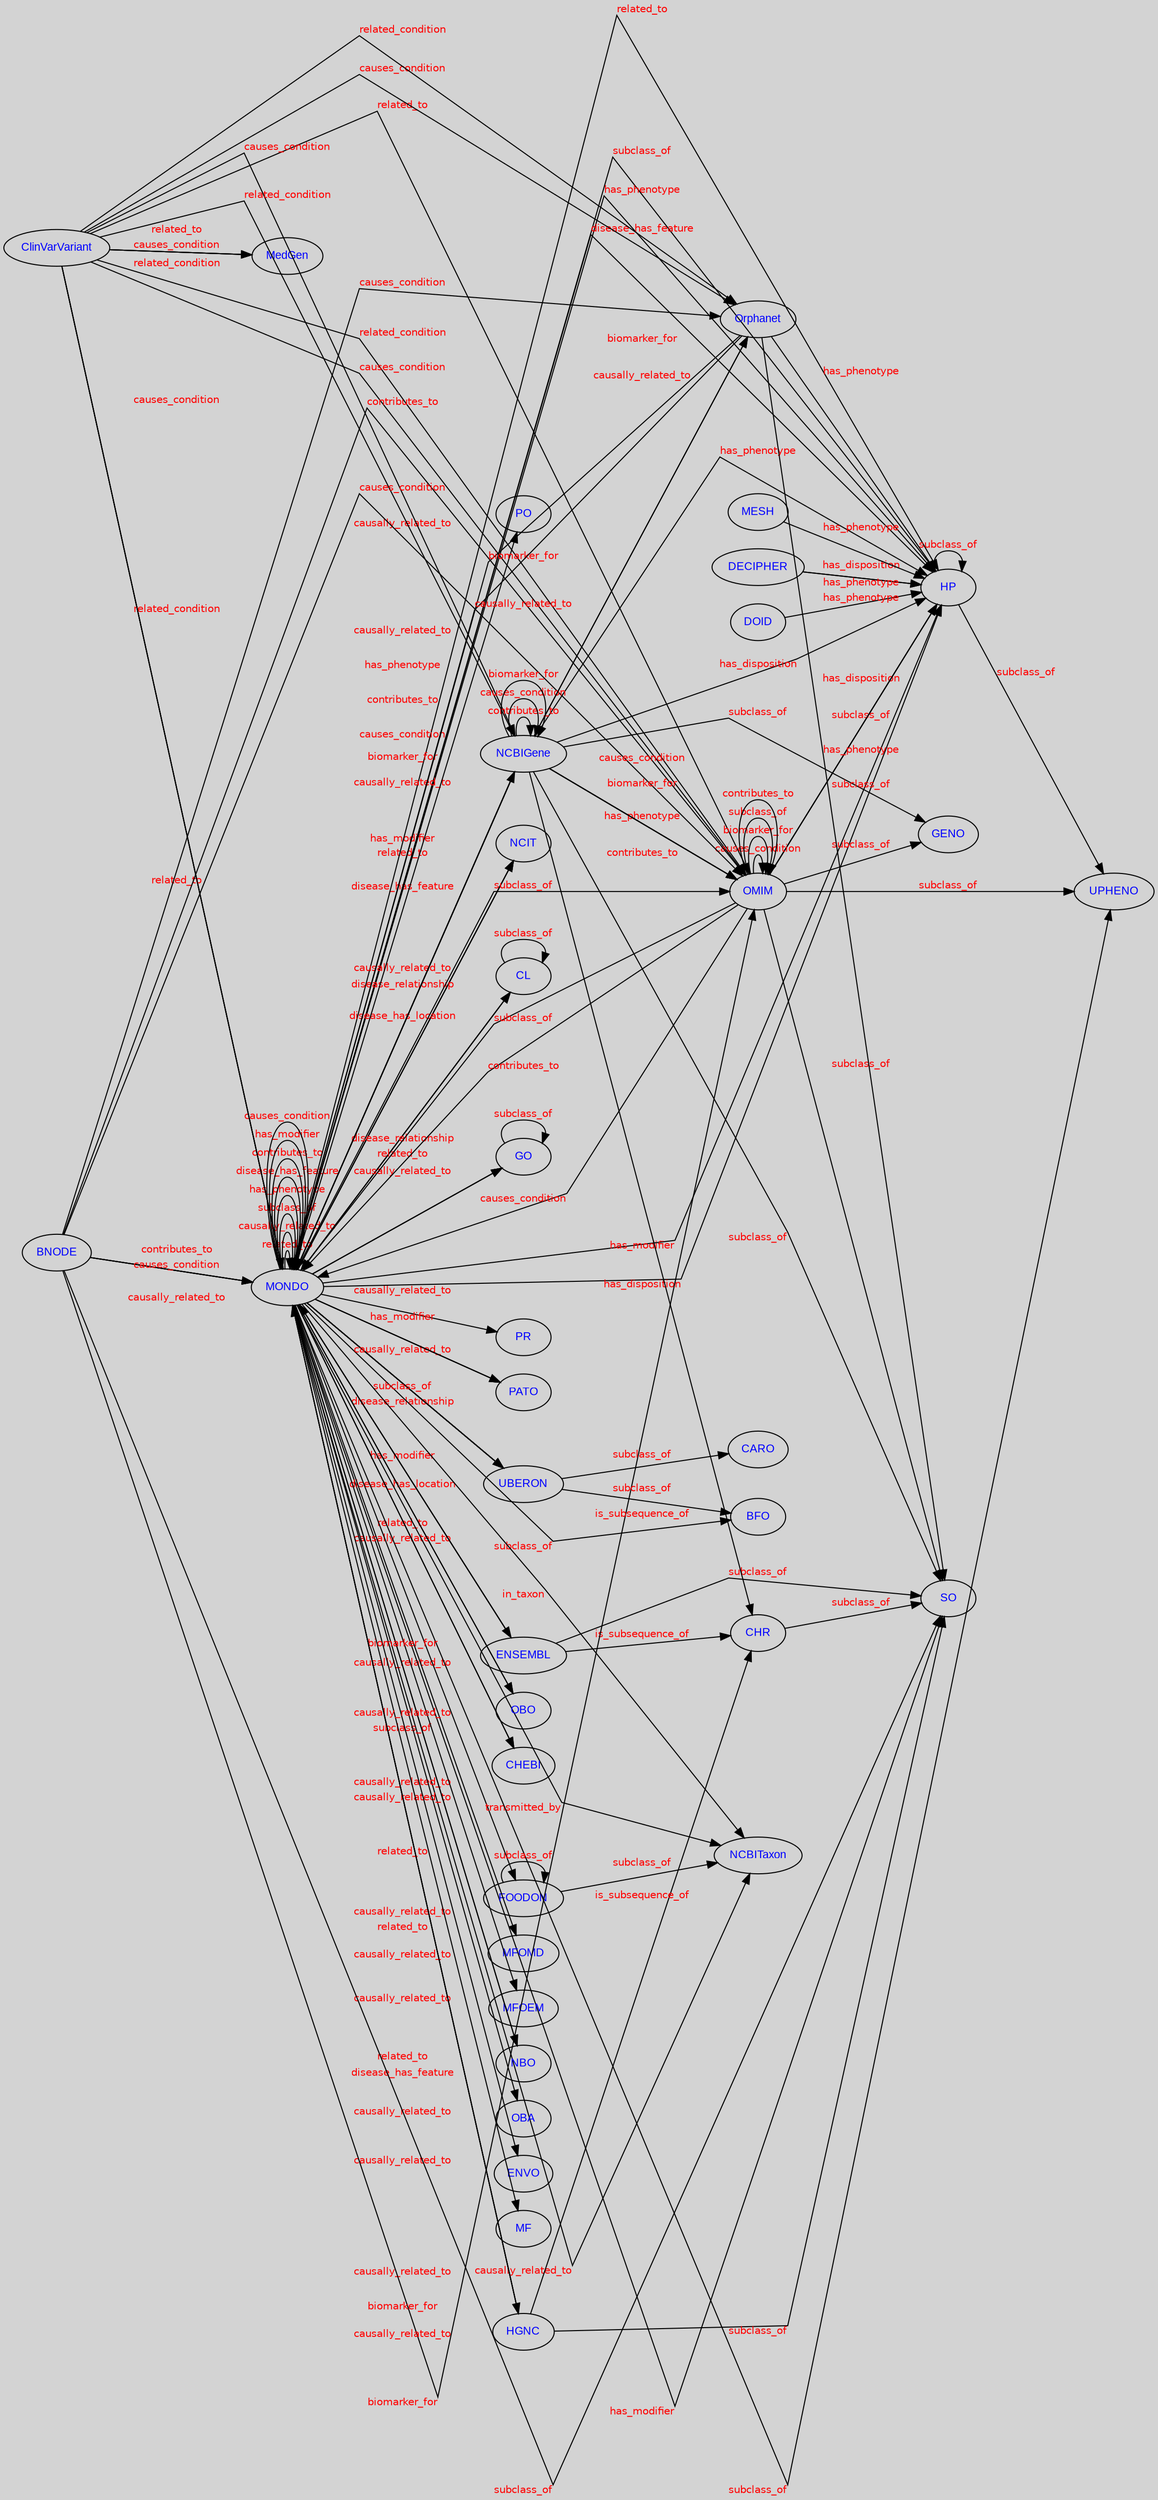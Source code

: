 digraph{
graph [ bgcolor=lightgray, fontname=Arial, fontcolor=blue, 
                         fontsize=12 ];

                 node [ fontname=Arial, fontcolor=blue, fontsize=11];

                 edge [ fontname=Helvetica, fontcolor=red, fontsize=10, labeldistance=2, labelangle=-50 ];

    splines="FALSE";

    rankdir="LR";
	"MONDO" -> "NCIT" [label="related_to"]
	"ClinVarVariant" -> "MONDO" [label="related_condition"]
	"MONDO" -> "HP" [label="has_modifier"]
	"CL" -> "CL" [label="subclass_of"]
	"ENSEMBL" -> "MONDO" [label="causally_related_to"]
	"OMIM" -> "HP" [label="has_disposition"]
	"OMIM" -> "GENO" [label="subclass_of"]
	"ClinVarVariant" -> "MedGen" [label="causes_condition"]
	"DECIPHER" -> "HP" [label="has_disposition"]
	"ClinVarVariant" -> "MONDO" [label="related_to"]
	"MONDO" -> "HP" [label="has_disposition"]
	"BNODE" -> "OMIM" [label="contributes_to"]
	"OMIM" -> "OMIM" [label="causes_condition"]
	"BNODE" -> "MONDO" [label="causally_related_to"]
	"MONDO" -> "GO" [label="related_to"]
	"OMIM" -> "OMIM" [label="biomarker_for"]
	"NCBIGene" -> "MONDO" [label="causally_related_to"]
	"MONDO" -> "MONDO" [label="related_to"]
	"ClinVarVariant" -> "OMIM" [label="related_condition"]
	"MONDO" -> "SO" [label="has_modifier"]
	"UBERON" -> "BFO" [label="subclass_of"]
	"MONDO" -> "PR" [label="causally_related_to"]
	"MONDO" -> "PATO" [label="causally_related_to"]
	"FOODON" -> "NCBITaxon" [label="subclass_of"]
	"HGNC" -> "MONDO" [label="biomarker_for"]
	"FOODON" -> "FOODON" [label="subclass_of"]
	"MONDO" -> "OBO" [label="causally_related_to"]
	"BNODE" -> "OMIM" [label="causes_condition"]
	"MONDO" -> "OBO" [label="subclass_of"]
	"MONDO" -> "UBERON" [label="related_to"]
	"ClinVarVariant" -> "OMIM" [label="related_to"]
	"MONDO" -> "PATO" [label="subclass_of"]
	"ENSEMBL" -> "SO" [label="subclass_of"]
	"OMIM" -> "MONDO" [label="subclass_of"]
	"Orphanet" -> "MONDO" [label="biomarker_for"]
	"BNODE" -> "OMIM" [label="biomarker_for"]
	"NCBIGene" -> "MONDO" [label="has_phenotype"]
	"ClinVarVariant" -> "MedGen" [label="related_condition"]
	"ClinVarVariant" -> "Orphanet" [label="causes_condition"]
	"MONDO" -> "CHEBI" [label="related_to"]
	"OMIM" -> "UPHENO" [label="subclass_of"]
	"MONDO" -> "MFOMD" [label="related_to"]
	"MONDO" -> "NCBITaxon" [label="causally_related_to"]
	"MONDO" -> "MFOEM" [label="causally_related_to"]
	"MONDO" -> "HP" [label="related_to"]
	"NCBIGene" -> "GENO" [label="subclass_of"]
	"ClinVarVariant" -> "MedGen" [label="related_to"]
	"HP" -> "HP" [label="subclass_of"]
	"MONDO" -> "MONDO" [label="causally_related_to"]
	"BNODE" -> "Orphanet" [label="causes_condition"]
	"HP" -> "UPHENO" [label="subclass_of"]
	"MONDO" -> "GO" [label="causally_related_to"]
	"NCBIGene" -> "Orphanet" [label="biomarker_for"]
	"MONDO" -> "MONDO" [label="subclass_of"]
	"NCBIGene" -> "OMIM" [label="has_phenotype"]
	"MONDO" -> "NBO" [label="related_to"]
	"ClinVarVariant" -> "Orphanet" [label="related_condition"]
	"ClinVarVariant" -> "NCBIGene" [label="causes_condition"]
	"MONDO" -> "UBERON" [label="causally_related_to"]
	"BNODE" -> "MONDO" [label="contributes_to"]
	"MONDO" -> "FOODON" [label="causally_related_to"]
	"MONDO" -> "BFO" [label="subclass_of"]
	"NCBIGene" -> "HP" [label="has_phenotype"]
	"MONDO" -> "NCBITaxon" [label="in_taxon"]
	"MONDO" -> "CL" [label="causally_related_to"]
	"DOID" -> "HP" [label="has_phenotype"]
	"NCBIGene" -> "MONDO" [label="contributes_to"]
	"MONDO" -> "OMIM" [label="subclass_of"]
	"NCBIGene" -> "NCBIGene" [label="contributes_to"]
	"NCBIGene" -> "CHR" [label="is_subsequence_of"]
	"MONDO" -> "MONDO" [label="has_phenotype"]
	"MONDO" -> "CHEBI" [label="causally_related_to"]
	"OMIM" -> "HP" [label="subclass_of"]
	"Orphanet" -> "HP" [label="has_phenotype"]
	"BNODE" -> "MONDO" [label="causes_condition"]
	"ENSEMBL" -> "MONDO" [label="biomarker_for"]
	"OMIM" -> "OMIM" [label="subclass_of"]
	"MONDO" -> "NCBITaxon" [label="transmitted_by"]
	"OMIM" -> "MONDO" [label="contributes_to"]
	"MONDO" -> "HP" [label="subclass_of"]
	"MONDO" -> "NCIT" [label="disease_has_feature"]
	"MONDO" -> "HGNC" [label="causally_related_to"]
	"ClinVarVariant" -> "NCBIGene" [label="related_condition"]
	"NCBIGene" -> "OMIM" [label="contributes_to"]
	"ENSEMBL" -> "CHR" [label="is_subsequence_of"]
	"HGNC" -> "MONDO" [label="causally_related_to"]
	"NCBIGene" -> "MONDO" [label="causes_condition"]
	"OMIM" -> "HP" [label="has_phenotype"]
	"NCBIGene" -> "NCBIGene" [label="causes_condition"]
	"MONDO" -> "PATO" [label="has_modifier"]
	"MONDO" -> "HP" [label="has_phenotype"]
	"CHR" -> "SO" [label="subclass_of"]
	"NCBIGene" -> "MONDO" [label="biomarker_for"]
	"MONDO" -> "ENSEMBL" [label="causally_related_to"]
	"DECIPHER" -> "HP" [label="has_phenotype"]
	"MONDO" -> "NCIT" [label="has_modifier"]
	"MONDO" -> "MONDO" [label="disease_has_feature"]
	"Orphanet" -> "MONDO" [label="causally_related_to"]
	"OMIM" -> "MONDO" [label="causes_condition"]
	"MONDO" -> "GO" [label="disease_relationship"]
	"MONDO" -> "NBO" [label="causally_related_to"]
	"NCBIGene" -> "NCBIGene" [label="biomarker_for"]
	"NCBIGene" -> "OMIM" [label="causes_condition"]
	"MONDO" -> "UBERON" [label="disease_relationship"]
	"MONDO" -> "OBA" [label="disease_has_feature"]
	"MONDO" -> "MONDO" [label="contributes_to"]
	"Orphanet" -> "SO" [label="subclass_of"]
	"MONDO" -> "CL" [label="disease_relationship"]
	"MONDO" -> "ENVO" [label="causally_related_to"]
	"HGNC" -> "CHR" [label="is_subsequence_of"]
	"MONDO" -> "UPHENO" [label="subclass_of"]
	"MESH" -> "HP" [label="has_phenotype"]
	"NCBIGene" -> "OMIM" [label="biomarker_for"]
	"HGNC" -> "SO" [label="subclass_of"]
	"GO" -> "GO" [label="subclass_of"]
	"NCBIGene" -> "HP" [label="has_disposition"]
	"MONDO" -> "MONDO" [label="has_modifier"]
	"ClinVarVariant" -> "MONDO" [label="causes_condition"]
	"NCBIGene" -> "Orphanet" [label="causally_related_to"]
	"MONDO" -> "HP" [label="disease_has_feature"]
	"MONDO" -> "MONDO" [label="causes_condition"]
	"BNODE" -> "SO" [label="subclass_of"]
	"MONDO" -> "NCBIGene" [label="causally_related_to"]
	"OMIM" -> "SO" [label="subclass_of"]
	"MONDO" -> "UBERON" [label="has_modifier"]
	"NCBIGene" -> "SO" [label="subclass_of"]
	"MONDO" -> "CL" [label="disease_has_location"]
	"ClinVarVariant" -> "OMIM" [label="causes_condition"]
	"MONDO" -> "UBERON" [label="disease_has_location"]
	"MONDO" -> "MF" [label="causally_related_to"]
	"MONDO" -> "PO" [label="causally_related_to"]
	"UBERON" -> "CARO" [label="subclass_of"]
	"OMIM" -> "OMIM" [label="contributes_to"]
}
